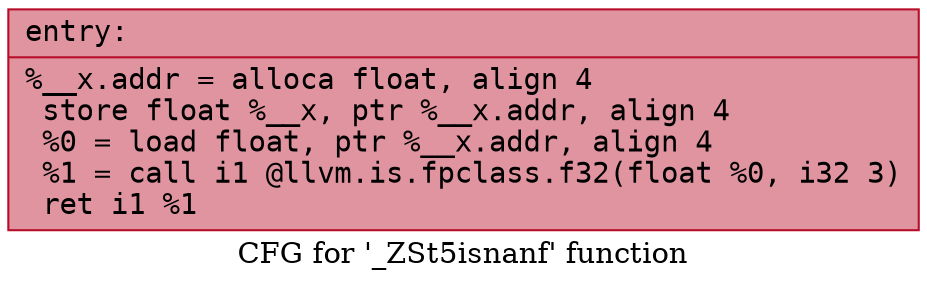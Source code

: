 digraph "CFG for '_ZSt5isnanf' function" {
	label="CFG for '_ZSt5isnanf' function";

	Node0x55fec31e3610 [shape=record,color="#b70d28ff", style=filled, fillcolor="#b70d2870" fontname="Courier",label="{entry:\l|  %__x.addr = alloca float, align 4\l  store float %__x, ptr %__x.addr, align 4\l  %0 = load float, ptr %__x.addr, align 4\l  %1 = call i1 @llvm.is.fpclass.f32(float %0, i32 3)\l  ret i1 %1\l}"];
}
